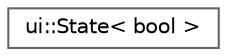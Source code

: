 digraph "Graphical Class Hierarchy"
{
 // LATEX_PDF_SIZE
  bgcolor="transparent";
  edge [fontname=Helvetica,fontsize=10,labelfontname=Helvetica,labelfontsize=10];
  node [fontname=Helvetica,fontsize=10,shape=box,height=0.2,width=0.4];
  rankdir="LR";
  Node0 [label="ui::State\< bool \>",height=0.2,width=0.4,color="grey40", fillcolor="white", style="filled",URL="$df/d19/structui_1_1_state.html",tooltip=" "];
}
